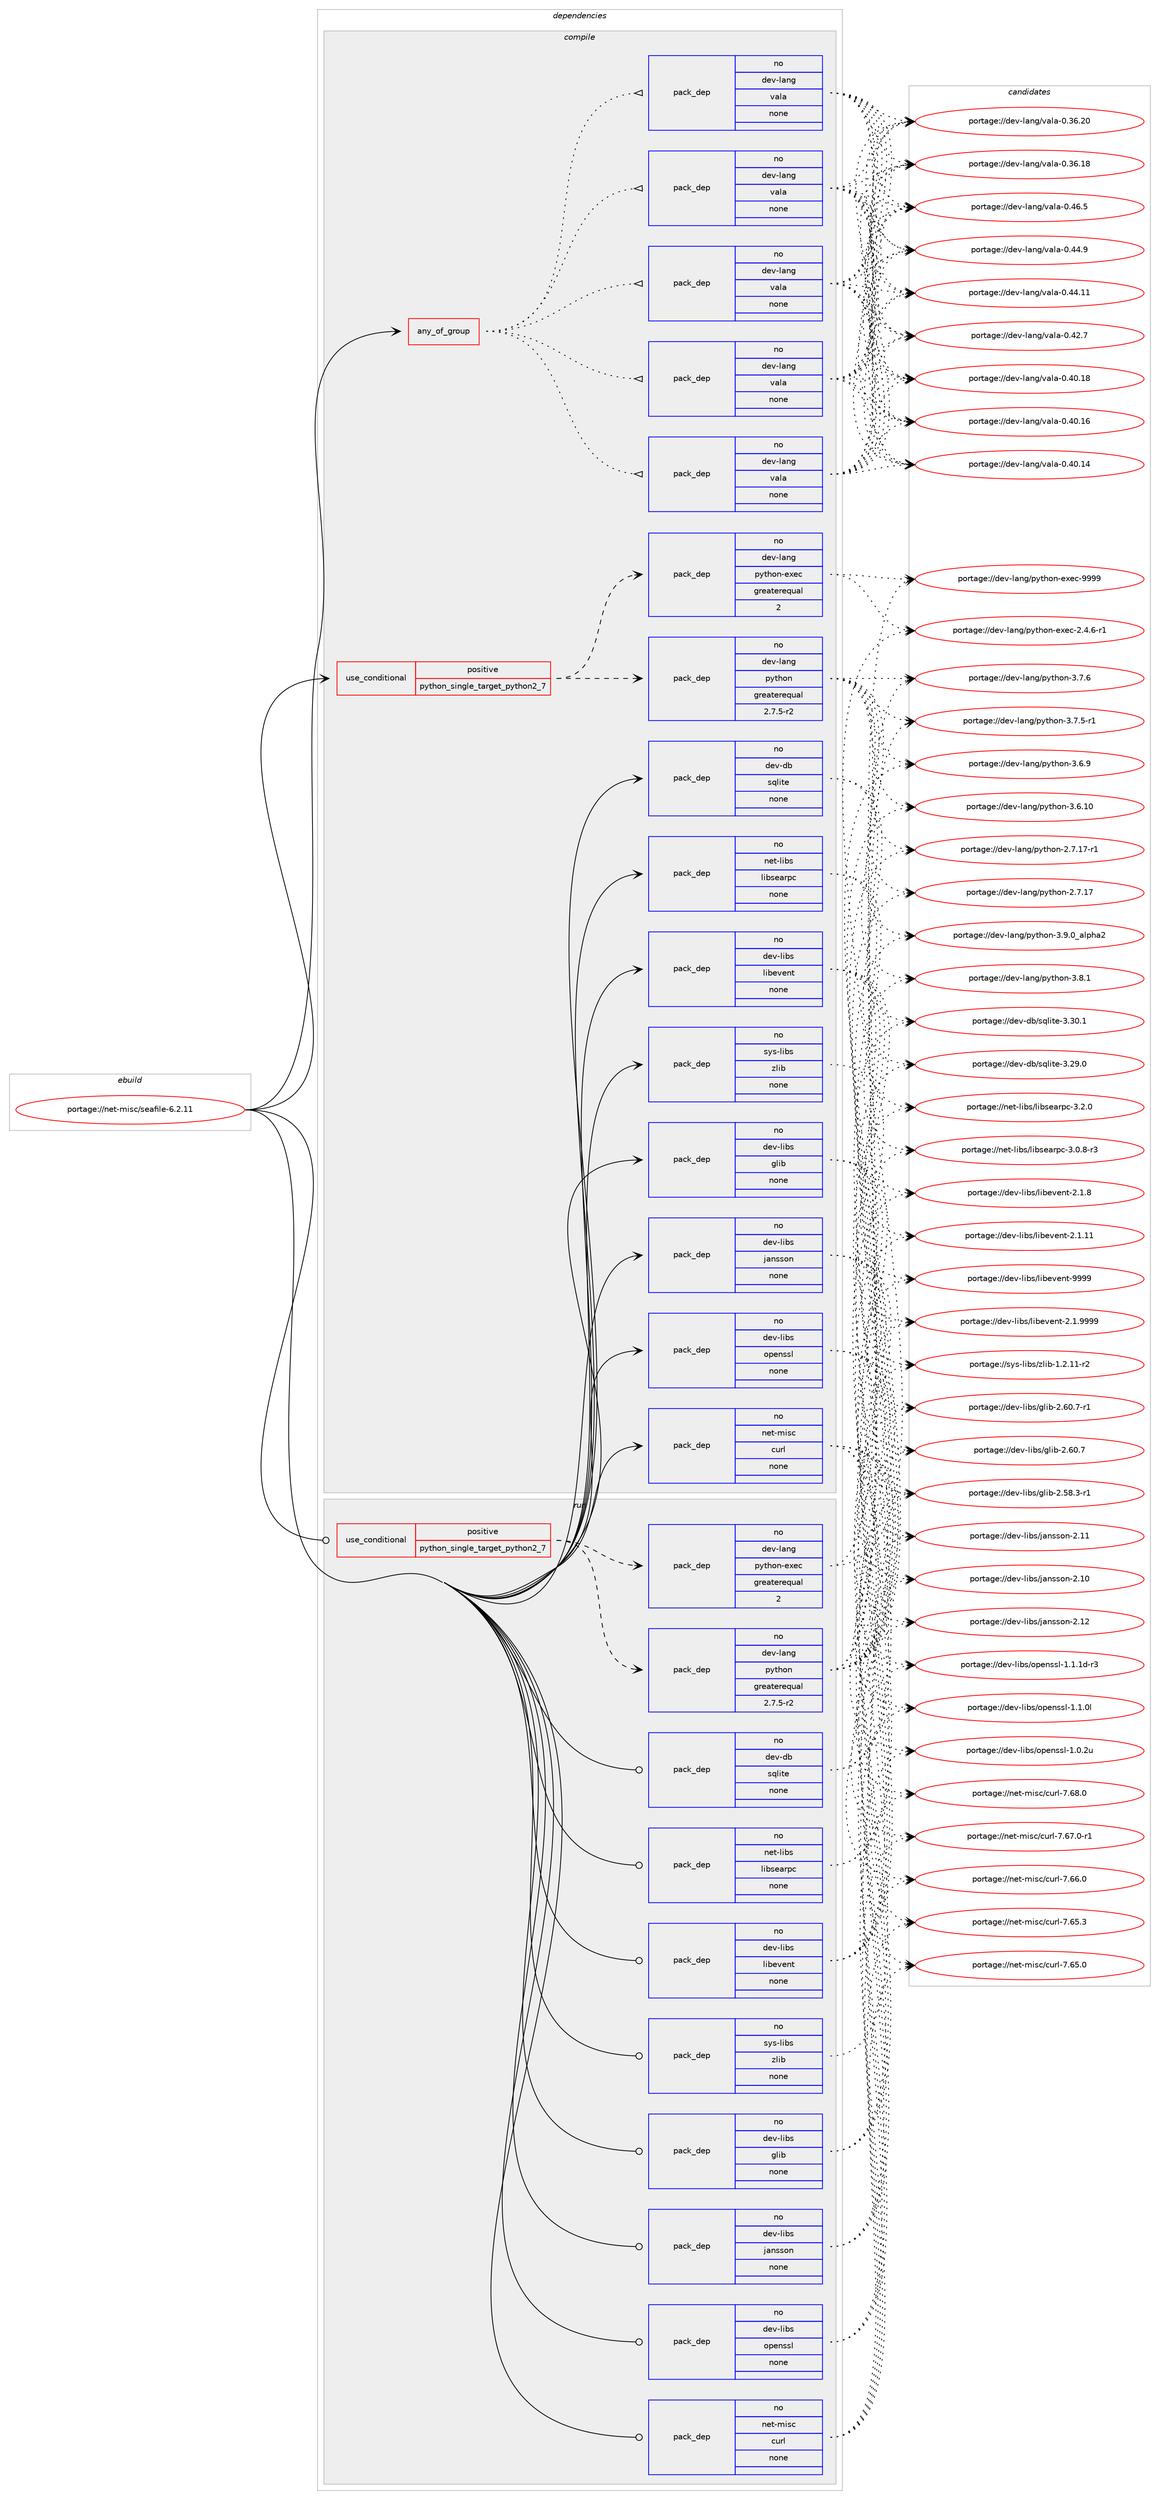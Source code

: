 digraph prolog {

# *************
# Graph options
# *************

newrank=true;
concentrate=true;
compound=true;
graph [rankdir=LR,fontname=Helvetica,fontsize=10,ranksep=1.5];#, ranksep=2.5, nodesep=0.2];
edge  [arrowhead=vee];
node  [fontname=Helvetica,fontsize=10];

# **********
# The ebuild
# **********

subgraph cluster_leftcol {
color=gray;
rank=same;
label=<<i>ebuild</i>>;
id [label="portage://net-misc/seafile-6.2.11", color=red, width=4, href="../net-misc/seafile-6.2.11.svg"];
}

# ****************
# The dependencies
# ****************

subgraph cluster_midcol {
color=gray;
label=<<i>dependencies</i>>;
subgraph cluster_compile {
fillcolor="#eeeeee";
style=filled;
label=<<i>compile</i>>;
subgraph any2038 {
dependency131264 [label=<<TABLE BORDER="0" CELLBORDER="1" CELLSPACING="0" CELLPADDING="4"><TR><TD CELLPADDING="10">any_of_group</TD></TR></TABLE>>, shape=none, color=red];subgraph pack103422 {
dependency131265 [label=<<TABLE BORDER="0" CELLBORDER="1" CELLSPACING="0" CELLPADDING="4" WIDTH="220"><TR><TD ROWSPAN="6" CELLPADDING="30">pack_dep</TD></TR><TR><TD WIDTH="110">no</TD></TR><TR><TD>dev-lang</TD></TR><TR><TD>vala</TD></TR><TR><TD>none</TD></TR><TR><TD></TD></TR></TABLE>>, shape=none, color=blue];
}
dependency131264:e -> dependency131265:w [weight=20,style="dotted",arrowhead="oinv"];
subgraph pack103423 {
dependency131266 [label=<<TABLE BORDER="0" CELLBORDER="1" CELLSPACING="0" CELLPADDING="4" WIDTH="220"><TR><TD ROWSPAN="6" CELLPADDING="30">pack_dep</TD></TR><TR><TD WIDTH="110">no</TD></TR><TR><TD>dev-lang</TD></TR><TR><TD>vala</TD></TR><TR><TD>none</TD></TR><TR><TD></TD></TR></TABLE>>, shape=none, color=blue];
}
dependency131264:e -> dependency131266:w [weight=20,style="dotted",arrowhead="oinv"];
subgraph pack103424 {
dependency131267 [label=<<TABLE BORDER="0" CELLBORDER="1" CELLSPACING="0" CELLPADDING="4" WIDTH="220"><TR><TD ROWSPAN="6" CELLPADDING="30">pack_dep</TD></TR><TR><TD WIDTH="110">no</TD></TR><TR><TD>dev-lang</TD></TR><TR><TD>vala</TD></TR><TR><TD>none</TD></TR><TR><TD></TD></TR></TABLE>>, shape=none, color=blue];
}
dependency131264:e -> dependency131267:w [weight=20,style="dotted",arrowhead="oinv"];
subgraph pack103425 {
dependency131268 [label=<<TABLE BORDER="0" CELLBORDER="1" CELLSPACING="0" CELLPADDING="4" WIDTH="220"><TR><TD ROWSPAN="6" CELLPADDING="30">pack_dep</TD></TR><TR><TD WIDTH="110">no</TD></TR><TR><TD>dev-lang</TD></TR><TR><TD>vala</TD></TR><TR><TD>none</TD></TR><TR><TD></TD></TR></TABLE>>, shape=none, color=blue];
}
dependency131264:e -> dependency131268:w [weight=20,style="dotted",arrowhead="oinv"];
subgraph pack103426 {
dependency131269 [label=<<TABLE BORDER="0" CELLBORDER="1" CELLSPACING="0" CELLPADDING="4" WIDTH="220"><TR><TD ROWSPAN="6" CELLPADDING="30">pack_dep</TD></TR><TR><TD WIDTH="110">no</TD></TR><TR><TD>dev-lang</TD></TR><TR><TD>vala</TD></TR><TR><TD>none</TD></TR><TR><TD></TD></TR></TABLE>>, shape=none, color=blue];
}
dependency131264:e -> dependency131269:w [weight=20,style="dotted",arrowhead="oinv"];
}
id:e -> dependency131264:w [weight=20,style="solid",arrowhead="vee"];
subgraph cond25708 {
dependency131270 [label=<<TABLE BORDER="0" CELLBORDER="1" CELLSPACING="0" CELLPADDING="4"><TR><TD ROWSPAN="3" CELLPADDING="10">use_conditional</TD></TR><TR><TD>positive</TD></TR><TR><TD>python_single_target_python2_7</TD></TR></TABLE>>, shape=none, color=red];
subgraph pack103427 {
dependency131271 [label=<<TABLE BORDER="0" CELLBORDER="1" CELLSPACING="0" CELLPADDING="4" WIDTH="220"><TR><TD ROWSPAN="6" CELLPADDING="30">pack_dep</TD></TR><TR><TD WIDTH="110">no</TD></TR><TR><TD>dev-lang</TD></TR><TR><TD>python</TD></TR><TR><TD>greaterequal</TD></TR><TR><TD>2.7.5-r2</TD></TR></TABLE>>, shape=none, color=blue];
}
dependency131270:e -> dependency131271:w [weight=20,style="dashed",arrowhead="vee"];
subgraph pack103428 {
dependency131272 [label=<<TABLE BORDER="0" CELLBORDER="1" CELLSPACING="0" CELLPADDING="4" WIDTH="220"><TR><TD ROWSPAN="6" CELLPADDING="30">pack_dep</TD></TR><TR><TD WIDTH="110">no</TD></TR><TR><TD>dev-lang</TD></TR><TR><TD>python-exec</TD></TR><TR><TD>greaterequal</TD></TR><TR><TD>2</TD></TR></TABLE>>, shape=none, color=blue];
}
dependency131270:e -> dependency131272:w [weight=20,style="dashed",arrowhead="vee"];
}
id:e -> dependency131270:w [weight=20,style="solid",arrowhead="vee"];
subgraph pack103429 {
dependency131273 [label=<<TABLE BORDER="0" CELLBORDER="1" CELLSPACING="0" CELLPADDING="4" WIDTH="220"><TR><TD ROWSPAN="6" CELLPADDING="30">pack_dep</TD></TR><TR><TD WIDTH="110">no</TD></TR><TR><TD>dev-db</TD></TR><TR><TD>sqlite</TD></TR><TR><TD>none</TD></TR><TR><TD></TD></TR></TABLE>>, shape=none, color=blue];
}
id:e -> dependency131273:w [weight=20,style="solid",arrowhead="vee"];
subgraph pack103430 {
dependency131274 [label=<<TABLE BORDER="0" CELLBORDER="1" CELLSPACING="0" CELLPADDING="4" WIDTH="220"><TR><TD ROWSPAN="6" CELLPADDING="30">pack_dep</TD></TR><TR><TD WIDTH="110">no</TD></TR><TR><TD>dev-libs</TD></TR><TR><TD>glib</TD></TR><TR><TD>none</TD></TR><TR><TD></TD></TR></TABLE>>, shape=none, color=blue];
}
id:e -> dependency131274:w [weight=20,style="solid",arrowhead="vee"];
subgraph pack103431 {
dependency131275 [label=<<TABLE BORDER="0" CELLBORDER="1" CELLSPACING="0" CELLPADDING="4" WIDTH="220"><TR><TD ROWSPAN="6" CELLPADDING="30">pack_dep</TD></TR><TR><TD WIDTH="110">no</TD></TR><TR><TD>dev-libs</TD></TR><TR><TD>jansson</TD></TR><TR><TD>none</TD></TR><TR><TD></TD></TR></TABLE>>, shape=none, color=blue];
}
id:e -> dependency131275:w [weight=20,style="solid",arrowhead="vee"];
subgraph pack103432 {
dependency131276 [label=<<TABLE BORDER="0" CELLBORDER="1" CELLSPACING="0" CELLPADDING="4" WIDTH="220"><TR><TD ROWSPAN="6" CELLPADDING="30">pack_dep</TD></TR><TR><TD WIDTH="110">no</TD></TR><TR><TD>dev-libs</TD></TR><TR><TD>libevent</TD></TR><TR><TD>none</TD></TR><TR><TD></TD></TR></TABLE>>, shape=none, color=blue];
}
id:e -> dependency131276:w [weight=20,style="solid",arrowhead="vee"];
subgraph pack103433 {
dependency131277 [label=<<TABLE BORDER="0" CELLBORDER="1" CELLSPACING="0" CELLPADDING="4" WIDTH="220"><TR><TD ROWSPAN="6" CELLPADDING="30">pack_dep</TD></TR><TR><TD WIDTH="110">no</TD></TR><TR><TD>dev-libs</TD></TR><TR><TD>openssl</TD></TR><TR><TD>none</TD></TR><TR><TD></TD></TR></TABLE>>, shape=none, color=blue];
}
id:e -> dependency131277:w [weight=20,style="solid",arrowhead="vee"];
subgraph pack103434 {
dependency131278 [label=<<TABLE BORDER="0" CELLBORDER="1" CELLSPACING="0" CELLPADDING="4" WIDTH="220"><TR><TD ROWSPAN="6" CELLPADDING="30">pack_dep</TD></TR><TR><TD WIDTH="110">no</TD></TR><TR><TD>net-libs</TD></TR><TR><TD>libsearpc</TD></TR><TR><TD>none</TD></TR><TR><TD></TD></TR></TABLE>>, shape=none, color=blue];
}
id:e -> dependency131278:w [weight=20,style="solid",arrowhead="vee"];
subgraph pack103435 {
dependency131279 [label=<<TABLE BORDER="0" CELLBORDER="1" CELLSPACING="0" CELLPADDING="4" WIDTH="220"><TR><TD ROWSPAN="6" CELLPADDING="30">pack_dep</TD></TR><TR><TD WIDTH="110">no</TD></TR><TR><TD>net-misc</TD></TR><TR><TD>curl</TD></TR><TR><TD>none</TD></TR><TR><TD></TD></TR></TABLE>>, shape=none, color=blue];
}
id:e -> dependency131279:w [weight=20,style="solid",arrowhead="vee"];
subgraph pack103436 {
dependency131280 [label=<<TABLE BORDER="0" CELLBORDER="1" CELLSPACING="0" CELLPADDING="4" WIDTH="220"><TR><TD ROWSPAN="6" CELLPADDING="30">pack_dep</TD></TR><TR><TD WIDTH="110">no</TD></TR><TR><TD>sys-libs</TD></TR><TR><TD>zlib</TD></TR><TR><TD>none</TD></TR><TR><TD></TD></TR></TABLE>>, shape=none, color=blue];
}
id:e -> dependency131280:w [weight=20,style="solid",arrowhead="vee"];
}
subgraph cluster_compileandrun {
fillcolor="#eeeeee";
style=filled;
label=<<i>compile and run</i>>;
}
subgraph cluster_run {
fillcolor="#eeeeee";
style=filled;
label=<<i>run</i>>;
subgraph cond25709 {
dependency131281 [label=<<TABLE BORDER="0" CELLBORDER="1" CELLSPACING="0" CELLPADDING="4"><TR><TD ROWSPAN="3" CELLPADDING="10">use_conditional</TD></TR><TR><TD>positive</TD></TR><TR><TD>python_single_target_python2_7</TD></TR></TABLE>>, shape=none, color=red];
subgraph pack103437 {
dependency131282 [label=<<TABLE BORDER="0" CELLBORDER="1" CELLSPACING="0" CELLPADDING="4" WIDTH="220"><TR><TD ROWSPAN="6" CELLPADDING="30">pack_dep</TD></TR><TR><TD WIDTH="110">no</TD></TR><TR><TD>dev-lang</TD></TR><TR><TD>python</TD></TR><TR><TD>greaterequal</TD></TR><TR><TD>2.7.5-r2</TD></TR></TABLE>>, shape=none, color=blue];
}
dependency131281:e -> dependency131282:w [weight=20,style="dashed",arrowhead="vee"];
subgraph pack103438 {
dependency131283 [label=<<TABLE BORDER="0" CELLBORDER="1" CELLSPACING="0" CELLPADDING="4" WIDTH="220"><TR><TD ROWSPAN="6" CELLPADDING="30">pack_dep</TD></TR><TR><TD WIDTH="110">no</TD></TR><TR><TD>dev-lang</TD></TR><TR><TD>python-exec</TD></TR><TR><TD>greaterequal</TD></TR><TR><TD>2</TD></TR></TABLE>>, shape=none, color=blue];
}
dependency131281:e -> dependency131283:w [weight=20,style="dashed",arrowhead="vee"];
}
id:e -> dependency131281:w [weight=20,style="solid",arrowhead="odot"];
subgraph pack103439 {
dependency131284 [label=<<TABLE BORDER="0" CELLBORDER="1" CELLSPACING="0" CELLPADDING="4" WIDTH="220"><TR><TD ROWSPAN="6" CELLPADDING="30">pack_dep</TD></TR><TR><TD WIDTH="110">no</TD></TR><TR><TD>dev-db</TD></TR><TR><TD>sqlite</TD></TR><TR><TD>none</TD></TR><TR><TD></TD></TR></TABLE>>, shape=none, color=blue];
}
id:e -> dependency131284:w [weight=20,style="solid",arrowhead="odot"];
subgraph pack103440 {
dependency131285 [label=<<TABLE BORDER="0" CELLBORDER="1" CELLSPACING="0" CELLPADDING="4" WIDTH="220"><TR><TD ROWSPAN="6" CELLPADDING="30">pack_dep</TD></TR><TR><TD WIDTH="110">no</TD></TR><TR><TD>dev-libs</TD></TR><TR><TD>glib</TD></TR><TR><TD>none</TD></TR><TR><TD></TD></TR></TABLE>>, shape=none, color=blue];
}
id:e -> dependency131285:w [weight=20,style="solid",arrowhead="odot"];
subgraph pack103441 {
dependency131286 [label=<<TABLE BORDER="0" CELLBORDER="1" CELLSPACING="0" CELLPADDING="4" WIDTH="220"><TR><TD ROWSPAN="6" CELLPADDING="30">pack_dep</TD></TR><TR><TD WIDTH="110">no</TD></TR><TR><TD>dev-libs</TD></TR><TR><TD>jansson</TD></TR><TR><TD>none</TD></TR><TR><TD></TD></TR></TABLE>>, shape=none, color=blue];
}
id:e -> dependency131286:w [weight=20,style="solid",arrowhead="odot"];
subgraph pack103442 {
dependency131287 [label=<<TABLE BORDER="0" CELLBORDER="1" CELLSPACING="0" CELLPADDING="4" WIDTH="220"><TR><TD ROWSPAN="6" CELLPADDING="30">pack_dep</TD></TR><TR><TD WIDTH="110">no</TD></TR><TR><TD>dev-libs</TD></TR><TR><TD>libevent</TD></TR><TR><TD>none</TD></TR><TR><TD></TD></TR></TABLE>>, shape=none, color=blue];
}
id:e -> dependency131287:w [weight=20,style="solid",arrowhead="odot"];
subgraph pack103443 {
dependency131288 [label=<<TABLE BORDER="0" CELLBORDER="1" CELLSPACING="0" CELLPADDING="4" WIDTH="220"><TR><TD ROWSPAN="6" CELLPADDING="30">pack_dep</TD></TR><TR><TD WIDTH="110">no</TD></TR><TR><TD>dev-libs</TD></TR><TR><TD>openssl</TD></TR><TR><TD>none</TD></TR><TR><TD></TD></TR></TABLE>>, shape=none, color=blue];
}
id:e -> dependency131288:w [weight=20,style="solid",arrowhead="odot"];
subgraph pack103444 {
dependency131289 [label=<<TABLE BORDER="0" CELLBORDER="1" CELLSPACING="0" CELLPADDING="4" WIDTH="220"><TR><TD ROWSPAN="6" CELLPADDING="30">pack_dep</TD></TR><TR><TD WIDTH="110">no</TD></TR><TR><TD>net-libs</TD></TR><TR><TD>libsearpc</TD></TR><TR><TD>none</TD></TR><TR><TD></TD></TR></TABLE>>, shape=none, color=blue];
}
id:e -> dependency131289:w [weight=20,style="solid",arrowhead="odot"];
subgraph pack103445 {
dependency131290 [label=<<TABLE BORDER="0" CELLBORDER="1" CELLSPACING="0" CELLPADDING="4" WIDTH="220"><TR><TD ROWSPAN="6" CELLPADDING="30">pack_dep</TD></TR><TR><TD WIDTH="110">no</TD></TR><TR><TD>net-misc</TD></TR><TR><TD>curl</TD></TR><TR><TD>none</TD></TR><TR><TD></TD></TR></TABLE>>, shape=none, color=blue];
}
id:e -> dependency131290:w [weight=20,style="solid",arrowhead="odot"];
subgraph pack103446 {
dependency131291 [label=<<TABLE BORDER="0" CELLBORDER="1" CELLSPACING="0" CELLPADDING="4" WIDTH="220"><TR><TD ROWSPAN="6" CELLPADDING="30">pack_dep</TD></TR><TR><TD WIDTH="110">no</TD></TR><TR><TD>sys-libs</TD></TR><TR><TD>zlib</TD></TR><TR><TD>none</TD></TR><TR><TD></TD></TR></TABLE>>, shape=none, color=blue];
}
id:e -> dependency131291:w [weight=20,style="solid",arrowhead="odot"];
}
}

# **************
# The candidates
# **************

subgraph cluster_choices {
rank=same;
color=gray;
label=<<i>candidates</i>>;

subgraph choice103422 {
color=black;
nodesep=1;
choice100101118451089711010347118971089745484652544653 [label="portage://dev-lang/vala-0.46.5", color=red, width=4,href="../dev-lang/vala-0.46.5.svg"];
choice100101118451089711010347118971089745484652524657 [label="portage://dev-lang/vala-0.44.9", color=red, width=4,href="../dev-lang/vala-0.44.9.svg"];
choice10010111845108971101034711897108974548465252464949 [label="portage://dev-lang/vala-0.44.11", color=red, width=4,href="../dev-lang/vala-0.44.11.svg"];
choice100101118451089711010347118971089745484652504655 [label="portage://dev-lang/vala-0.42.7", color=red, width=4,href="../dev-lang/vala-0.42.7.svg"];
choice10010111845108971101034711897108974548465248464956 [label="portage://dev-lang/vala-0.40.18", color=red, width=4,href="../dev-lang/vala-0.40.18.svg"];
choice10010111845108971101034711897108974548465248464954 [label="portage://dev-lang/vala-0.40.16", color=red, width=4,href="../dev-lang/vala-0.40.16.svg"];
choice10010111845108971101034711897108974548465248464952 [label="portage://dev-lang/vala-0.40.14", color=red, width=4,href="../dev-lang/vala-0.40.14.svg"];
choice10010111845108971101034711897108974548465154465048 [label="portage://dev-lang/vala-0.36.20", color=red, width=4,href="../dev-lang/vala-0.36.20.svg"];
choice10010111845108971101034711897108974548465154464956 [label="portage://dev-lang/vala-0.36.18", color=red, width=4,href="../dev-lang/vala-0.36.18.svg"];
dependency131265:e -> choice100101118451089711010347118971089745484652544653:w [style=dotted,weight="100"];
dependency131265:e -> choice100101118451089711010347118971089745484652524657:w [style=dotted,weight="100"];
dependency131265:e -> choice10010111845108971101034711897108974548465252464949:w [style=dotted,weight="100"];
dependency131265:e -> choice100101118451089711010347118971089745484652504655:w [style=dotted,weight="100"];
dependency131265:e -> choice10010111845108971101034711897108974548465248464956:w [style=dotted,weight="100"];
dependency131265:e -> choice10010111845108971101034711897108974548465248464954:w [style=dotted,weight="100"];
dependency131265:e -> choice10010111845108971101034711897108974548465248464952:w [style=dotted,weight="100"];
dependency131265:e -> choice10010111845108971101034711897108974548465154465048:w [style=dotted,weight="100"];
dependency131265:e -> choice10010111845108971101034711897108974548465154464956:w [style=dotted,weight="100"];
}
subgraph choice103423 {
color=black;
nodesep=1;
choice100101118451089711010347118971089745484652544653 [label="portage://dev-lang/vala-0.46.5", color=red, width=4,href="../dev-lang/vala-0.46.5.svg"];
choice100101118451089711010347118971089745484652524657 [label="portage://dev-lang/vala-0.44.9", color=red, width=4,href="../dev-lang/vala-0.44.9.svg"];
choice10010111845108971101034711897108974548465252464949 [label="portage://dev-lang/vala-0.44.11", color=red, width=4,href="../dev-lang/vala-0.44.11.svg"];
choice100101118451089711010347118971089745484652504655 [label="portage://dev-lang/vala-0.42.7", color=red, width=4,href="../dev-lang/vala-0.42.7.svg"];
choice10010111845108971101034711897108974548465248464956 [label="portage://dev-lang/vala-0.40.18", color=red, width=4,href="../dev-lang/vala-0.40.18.svg"];
choice10010111845108971101034711897108974548465248464954 [label="portage://dev-lang/vala-0.40.16", color=red, width=4,href="../dev-lang/vala-0.40.16.svg"];
choice10010111845108971101034711897108974548465248464952 [label="portage://dev-lang/vala-0.40.14", color=red, width=4,href="../dev-lang/vala-0.40.14.svg"];
choice10010111845108971101034711897108974548465154465048 [label="portage://dev-lang/vala-0.36.20", color=red, width=4,href="../dev-lang/vala-0.36.20.svg"];
choice10010111845108971101034711897108974548465154464956 [label="portage://dev-lang/vala-0.36.18", color=red, width=4,href="../dev-lang/vala-0.36.18.svg"];
dependency131266:e -> choice100101118451089711010347118971089745484652544653:w [style=dotted,weight="100"];
dependency131266:e -> choice100101118451089711010347118971089745484652524657:w [style=dotted,weight="100"];
dependency131266:e -> choice10010111845108971101034711897108974548465252464949:w [style=dotted,weight="100"];
dependency131266:e -> choice100101118451089711010347118971089745484652504655:w [style=dotted,weight="100"];
dependency131266:e -> choice10010111845108971101034711897108974548465248464956:w [style=dotted,weight="100"];
dependency131266:e -> choice10010111845108971101034711897108974548465248464954:w [style=dotted,weight="100"];
dependency131266:e -> choice10010111845108971101034711897108974548465248464952:w [style=dotted,weight="100"];
dependency131266:e -> choice10010111845108971101034711897108974548465154465048:w [style=dotted,weight="100"];
dependency131266:e -> choice10010111845108971101034711897108974548465154464956:w [style=dotted,weight="100"];
}
subgraph choice103424 {
color=black;
nodesep=1;
choice100101118451089711010347118971089745484652544653 [label="portage://dev-lang/vala-0.46.5", color=red, width=4,href="../dev-lang/vala-0.46.5.svg"];
choice100101118451089711010347118971089745484652524657 [label="portage://dev-lang/vala-0.44.9", color=red, width=4,href="../dev-lang/vala-0.44.9.svg"];
choice10010111845108971101034711897108974548465252464949 [label="portage://dev-lang/vala-0.44.11", color=red, width=4,href="../dev-lang/vala-0.44.11.svg"];
choice100101118451089711010347118971089745484652504655 [label="portage://dev-lang/vala-0.42.7", color=red, width=4,href="../dev-lang/vala-0.42.7.svg"];
choice10010111845108971101034711897108974548465248464956 [label="portage://dev-lang/vala-0.40.18", color=red, width=4,href="../dev-lang/vala-0.40.18.svg"];
choice10010111845108971101034711897108974548465248464954 [label="portage://dev-lang/vala-0.40.16", color=red, width=4,href="../dev-lang/vala-0.40.16.svg"];
choice10010111845108971101034711897108974548465248464952 [label="portage://dev-lang/vala-0.40.14", color=red, width=4,href="../dev-lang/vala-0.40.14.svg"];
choice10010111845108971101034711897108974548465154465048 [label="portage://dev-lang/vala-0.36.20", color=red, width=4,href="../dev-lang/vala-0.36.20.svg"];
choice10010111845108971101034711897108974548465154464956 [label="portage://dev-lang/vala-0.36.18", color=red, width=4,href="../dev-lang/vala-0.36.18.svg"];
dependency131267:e -> choice100101118451089711010347118971089745484652544653:w [style=dotted,weight="100"];
dependency131267:e -> choice100101118451089711010347118971089745484652524657:w [style=dotted,weight="100"];
dependency131267:e -> choice10010111845108971101034711897108974548465252464949:w [style=dotted,weight="100"];
dependency131267:e -> choice100101118451089711010347118971089745484652504655:w [style=dotted,weight="100"];
dependency131267:e -> choice10010111845108971101034711897108974548465248464956:w [style=dotted,weight="100"];
dependency131267:e -> choice10010111845108971101034711897108974548465248464954:w [style=dotted,weight="100"];
dependency131267:e -> choice10010111845108971101034711897108974548465248464952:w [style=dotted,weight="100"];
dependency131267:e -> choice10010111845108971101034711897108974548465154465048:w [style=dotted,weight="100"];
dependency131267:e -> choice10010111845108971101034711897108974548465154464956:w [style=dotted,weight="100"];
}
subgraph choice103425 {
color=black;
nodesep=1;
choice100101118451089711010347118971089745484652544653 [label="portage://dev-lang/vala-0.46.5", color=red, width=4,href="../dev-lang/vala-0.46.5.svg"];
choice100101118451089711010347118971089745484652524657 [label="portage://dev-lang/vala-0.44.9", color=red, width=4,href="../dev-lang/vala-0.44.9.svg"];
choice10010111845108971101034711897108974548465252464949 [label="portage://dev-lang/vala-0.44.11", color=red, width=4,href="../dev-lang/vala-0.44.11.svg"];
choice100101118451089711010347118971089745484652504655 [label="portage://dev-lang/vala-0.42.7", color=red, width=4,href="../dev-lang/vala-0.42.7.svg"];
choice10010111845108971101034711897108974548465248464956 [label="portage://dev-lang/vala-0.40.18", color=red, width=4,href="../dev-lang/vala-0.40.18.svg"];
choice10010111845108971101034711897108974548465248464954 [label="portage://dev-lang/vala-0.40.16", color=red, width=4,href="../dev-lang/vala-0.40.16.svg"];
choice10010111845108971101034711897108974548465248464952 [label="portage://dev-lang/vala-0.40.14", color=red, width=4,href="../dev-lang/vala-0.40.14.svg"];
choice10010111845108971101034711897108974548465154465048 [label="portage://dev-lang/vala-0.36.20", color=red, width=4,href="../dev-lang/vala-0.36.20.svg"];
choice10010111845108971101034711897108974548465154464956 [label="portage://dev-lang/vala-0.36.18", color=red, width=4,href="../dev-lang/vala-0.36.18.svg"];
dependency131268:e -> choice100101118451089711010347118971089745484652544653:w [style=dotted,weight="100"];
dependency131268:e -> choice100101118451089711010347118971089745484652524657:w [style=dotted,weight="100"];
dependency131268:e -> choice10010111845108971101034711897108974548465252464949:w [style=dotted,weight="100"];
dependency131268:e -> choice100101118451089711010347118971089745484652504655:w [style=dotted,weight="100"];
dependency131268:e -> choice10010111845108971101034711897108974548465248464956:w [style=dotted,weight="100"];
dependency131268:e -> choice10010111845108971101034711897108974548465248464954:w [style=dotted,weight="100"];
dependency131268:e -> choice10010111845108971101034711897108974548465248464952:w [style=dotted,weight="100"];
dependency131268:e -> choice10010111845108971101034711897108974548465154465048:w [style=dotted,weight="100"];
dependency131268:e -> choice10010111845108971101034711897108974548465154464956:w [style=dotted,weight="100"];
}
subgraph choice103426 {
color=black;
nodesep=1;
choice100101118451089711010347118971089745484652544653 [label="portage://dev-lang/vala-0.46.5", color=red, width=4,href="../dev-lang/vala-0.46.5.svg"];
choice100101118451089711010347118971089745484652524657 [label="portage://dev-lang/vala-0.44.9", color=red, width=4,href="../dev-lang/vala-0.44.9.svg"];
choice10010111845108971101034711897108974548465252464949 [label="portage://dev-lang/vala-0.44.11", color=red, width=4,href="../dev-lang/vala-0.44.11.svg"];
choice100101118451089711010347118971089745484652504655 [label="portage://dev-lang/vala-0.42.7", color=red, width=4,href="../dev-lang/vala-0.42.7.svg"];
choice10010111845108971101034711897108974548465248464956 [label="portage://dev-lang/vala-0.40.18", color=red, width=4,href="../dev-lang/vala-0.40.18.svg"];
choice10010111845108971101034711897108974548465248464954 [label="portage://dev-lang/vala-0.40.16", color=red, width=4,href="../dev-lang/vala-0.40.16.svg"];
choice10010111845108971101034711897108974548465248464952 [label="portage://dev-lang/vala-0.40.14", color=red, width=4,href="../dev-lang/vala-0.40.14.svg"];
choice10010111845108971101034711897108974548465154465048 [label="portage://dev-lang/vala-0.36.20", color=red, width=4,href="../dev-lang/vala-0.36.20.svg"];
choice10010111845108971101034711897108974548465154464956 [label="portage://dev-lang/vala-0.36.18", color=red, width=4,href="../dev-lang/vala-0.36.18.svg"];
dependency131269:e -> choice100101118451089711010347118971089745484652544653:w [style=dotted,weight="100"];
dependency131269:e -> choice100101118451089711010347118971089745484652524657:w [style=dotted,weight="100"];
dependency131269:e -> choice10010111845108971101034711897108974548465252464949:w [style=dotted,weight="100"];
dependency131269:e -> choice100101118451089711010347118971089745484652504655:w [style=dotted,weight="100"];
dependency131269:e -> choice10010111845108971101034711897108974548465248464956:w [style=dotted,weight="100"];
dependency131269:e -> choice10010111845108971101034711897108974548465248464954:w [style=dotted,weight="100"];
dependency131269:e -> choice10010111845108971101034711897108974548465248464952:w [style=dotted,weight="100"];
dependency131269:e -> choice10010111845108971101034711897108974548465154465048:w [style=dotted,weight="100"];
dependency131269:e -> choice10010111845108971101034711897108974548465154464956:w [style=dotted,weight="100"];
}
subgraph choice103427 {
color=black;
nodesep=1;
choice10010111845108971101034711212111610411111045514657464895971081121049750 [label="portage://dev-lang/python-3.9.0_alpha2", color=red, width=4,href="../dev-lang/python-3.9.0_alpha2.svg"];
choice100101118451089711010347112121116104111110455146564649 [label="portage://dev-lang/python-3.8.1", color=red, width=4,href="../dev-lang/python-3.8.1.svg"];
choice100101118451089711010347112121116104111110455146554654 [label="portage://dev-lang/python-3.7.6", color=red, width=4,href="../dev-lang/python-3.7.6.svg"];
choice1001011184510897110103471121211161041111104551465546534511449 [label="portage://dev-lang/python-3.7.5-r1", color=red, width=4,href="../dev-lang/python-3.7.5-r1.svg"];
choice100101118451089711010347112121116104111110455146544657 [label="portage://dev-lang/python-3.6.9", color=red, width=4,href="../dev-lang/python-3.6.9.svg"];
choice10010111845108971101034711212111610411111045514654464948 [label="portage://dev-lang/python-3.6.10", color=red, width=4,href="../dev-lang/python-3.6.10.svg"];
choice100101118451089711010347112121116104111110455046554649554511449 [label="portage://dev-lang/python-2.7.17-r1", color=red, width=4,href="../dev-lang/python-2.7.17-r1.svg"];
choice10010111845108971101034711212111610411111045504655464955 [label="portage://dev-lang/python-2.7.17", color=red, width=4,href="../dev-lang/python-2.7.17.svg"];
dependency131271:e -> choice10010111845108971101034711212111610411111045514657464895971081121049750:w [style=dotted,weight="100"];
dependency131271:e -> choice100101118451089711010347112121116104111110455146564649:w [style=dotted,weight="100"];
dependency131271:e -> choice100101118451089711010347112121116104111110455146554654:w [style=dotted,weight="100"];
dependency131271:e -> choice1001011184510897110103471121211161041111104551465546534511449:w [style=dotted,weight="100"];
dependency131271:e -> choice100101118451089711010347112121116104111110455146544657:w [style=dotted,weight="100"];
dependency131271:e -> choice10010111845108971101034711212111610411111045514654464948:w [style=dotted,weight="100"];
dependency131271:e -> choice100101118451089711010347112121116104111110455046554649554511449:w [style=dotted,weight="100"];
dependency131271:e -> choice10010111845108971101034711212111610411111045504655464955:w [style=dotted,weight="100"];
}
subgraph choice103428 {
color=black;
nodesep=1;
choice10010111845108971101034711212111610411111045101120101994557575757 [label="portage://dev-lang/python-exec-9999", color=red, width=4,href="../dev-lang/python-exec-9999.svg"];
choice10010111845108971101034711212111610411111045101120101994550465246544511449 [label="portage://dev-lang/python-exec-2.4.6-r1", color=red, width=4,href="../dev-lang/python-exec-2.4.6-r1.svg"];
dependency131272:e -> choice10010111845108971101034711212111610411111045101120101994557575757:w [style=dotted,weight="100"];
dependency131272:e -> choice10010111845108971101034711212111610411111045101120101994550465246544511449:w [style=dotted,weight="100"];
}
subgraph choice103429 {
color=black;
nodesep=1;
choice10010111845100984711511310810511610145514651484649 [label="portage://dev-db/sqlite-3.30.1", color=red, width=4,href="../dev-db/sqlite-3.30.1.svg"];
choice10010111845100984711511310810511610145514650574648 [label="portage://dev-db/sqlite-3.29.0", color=red, width=4,href="../dev-db/sqlite-3.29.0.svg"];
dependency131273:e -> choice10010111845100984711511310810511610145514651484649:w [style=dotted,weight="100"];
dependency131273:e -> choice10010111845100984711511310810511610145514650574648:w [style=dotted,weight="100"];
}
subgraph choice103430 {
color=black;
nodesep=1;
choice10010111845108105981154710310810598455046544846554511449 [label="portage://dev-libs/glib-2.60.7-r1", color=red, width=4,href="../dev-libs/glib-2.60.7-r1.svg"];
choice1001011184510810598115471031081059845504654484655 [label="portage://dev-libs/glib-2.60.7", color=red, width=4,href="../dev-libs/glib-2.60.7.svg"];
choice10010111845108105981154710310810598455046535646514511449 [label="portage://dev-libs/glib-2.58.3-r1", color=red, width=4,href="../dev-libs/glib-2.58.3-r1.svg"];
dependency131274:e -> choice10010111845108105981154710310810598455046544846554511449:w [style=dotted,weight="100"];
dependency131274:e -> choice1001011184510810598115471031081059845504654484655:w [style=dotted,weight="100"];
dependency131274:e -> choice10010111845108105981154710310810598455046535646514511449:w [style=dotted,weight="100"];
}
subgraph choice103431 {
color=black;
nodesep=1;
choice100101118451081059811547106971101151151111104550464950 [label="portage://dev-libs/jansson-2.12", color=red, width=4,href="../dev-libs/jansson-2.12.svg"];
choice100101118451081059811547106971101151151111104550464949 [label="portage://dev-libs/jansson-2.11", color=red, width=4,href="../dev-libs/jansson-2.11.svg"];
choice100101118451081059811547106971101151151111104550464948 [label="portage://dev-libs/jansson-2.10", color=red, width=4,href="../dev-libs/jansson-2.10.svg"];
dependency131275:e -> choice100101118451081059811547106971101151151111104550464950:w [style=dotted,weight="100"];
dependency131275:e -> choice100101118451081059811547106971101151151111104550464949:w [style=dotted,weight="100"];
dependency131275:e -> choice100101118451081059811547106971101151151111104550464948:w [style=dotted,weight="100"];
}
subgraph choice103432 {
color=black;
nodesep=1;
choice100101118451081059811547108105981011181011101164557575757 [label="portage://dev-libs/libevent-9999", color=red, width=4,href="../dev-libs/libevent-9999.svg"];
choice10010111845108105981154710810598101118101110116455046494657575757 [label="portage://dev-libs/libevent-2.1.9999", color=red, width=4,href="../dev-libs/libevent-2.1.9999.svg"];
choice10010111845108105981154710810598101118101110116455046494656 [label="portage://dev-libs/libevent-2.1.8", color=red, width=4,href="../dev-libs/libevent-2.1.8.svg"];
choice1001011184510810598115471081059810111810111011645504649464949 [label="portage://dev-libs/libevent-2.1.11", color=red, width=4,href="../dev-libs/libevent-2.1.11.svg"];
dependency131276:e -> choice100101118451081059811547108105981011181011101164557575757:w [style=dotted,weight="100"];
dependency131276:e -> choice10010111845108105981154710810598101118101110116455046494657575757:w [style=dotted,weight="100"];
dependency131276:e -> choice10010111845108105981154710810598101118101110116455046494656:w [style=dotted,weight="100"];
dependency131276:e -> choice1001011184510810598115471081059810111810111011645504649464949:w [style=dotted,weight="100"];
}
subgraph choice103433 {
color=black;
nodesep=1;
choice1001011184510810598115471111121011101151151084549464946491004511451 [label="portage://dev-libs/openssl-1.1.1d-r3", color=red, width=4,href="../dev-libs/openssl-1.1.1d-r3.svg"];
choice100101118451081059811547111112101110115115108454946494648108 [label="portage://dev-libs/openssl-1.1.0l", color=red, width=4,href="../dev-libs/openssl-1.1.0l.svg"];
choice100101118451081059811547111112101110115115108454946484650117 [label="portage://dev-libs/openssl-1.0.2u", color=red, width=4,href="../dev-libs/openssl-1.0.2u.svg"];
dependency131277:e -> choice1001011184510810598115471111121011101151151084549464946491004511451:w [style=dotted,weight="100"];
dependency131277:e -> choice100101118451081059811547111112101110115115108454946494648108:w [style=dotted,weight="100"];
dependency131277:e -> choice100101118451081059811547111112101110115115108454946484650117:w [style=dotted,weight="100"];
}
subgraph choice103434 {
color=black;
nodesep=1;
choice110101116451081059811547108105981151019711411299455146504648 [label="portage://net-libs/libsearpc-3.2.0", color=red, width=4,href="../net-libs/libsearpc-3.2.0.svg"];
choice1101011164510810598115471081059811510197114112994551464846564511451 [label="portage://net-libs/libsearpc-3.0.8-r3", color=red, width=4,href="../net-libs/libsearpc-3.0.8-r3.svg"];
dependency131278:e -> choice110101116451081059811547108105981151019711411299455146504648:w [style=dotted,weight="100"];
dependency131278:e -> choice1101011164510810598115471081059811510197114112994551464846564511451:w [style=dotted,weight="100"];
}
subgraph choice103435 {
color=black;
nodesep=1;
choice1101011164510910511599479911711410845554654564648 [label="portage://net-misc/curl-7.68.0", color=red, width=4,href="../net-misc/curl-7.68.0.svg"];
choice11010111645109105115994799117114108455546545546484511449 [label="portage://net-misc/curl-7.67.0-r1", color=red, width=4,href="../net-misc/curl-7.67.0-r1.svg"];
choice1101011164510910511599479911711410845554654544648 [label="portage://net-misc/curl-7.66.0", color=red, width=4,href="../net-misc/curl-7.66.0.svg"];
choice1101011164510910511599479911711410845554654534651 [label="portage://net-misc/curl-7.65.3", color=red, width=4,href="../net-misc/curl-7.65.3.svg"];
choice1101011164510910511599479911711410845554654534648 [label="portage://net-misc/curl-7.65.0", color=red, width=4,href="../net-misc/curl-7.65.0.svg"];
dependency131279:e -> choice1101011164510910511599479911711410845554654564648:w [style=dotted,weight="100"];
dependency131279:e -> choice11010111645109105115994799117114108455546545546484511449:w [style=dotted,weight="100"];
dependency131279:e -> choice1101011164510910511599479911711410845554654544648:w [style=dotted,weight="100"];
dependency131279:e -> choice1101011164510910511599479911711410845554654534651:w [style=dotted,weight="100"];
dependency131279:e -> choice1101011164510910511599479911711410845554654534648:w [style=dotted,weight="100"];
}
subgraph choice103436 {
color=black;
nodesep=1;
choice11512111545108105981154712210810598454946504649494511450 [label="portage://sys-libs/zlib-1.2.11-r2", color=red, width=4,href="../sys-libs/zlib-1.2.11-r2.svg"];
dependency131280:e -> choice11512111545108105981154712210810598454946504649494511450:w [style=dotted,weight="100"];
}
subgraph choice103437 {
color=black;
nodesep=1;
choice10010111845108971101034711212111610411111045514657464895971081121049750 [label="portage://dev-lang/python-3.9.0_alpha2", color=red, width=4,href="../dev-lang/python-3.9.0_alpha2.svg"];
choice100101118451089711010347112121116104111110455146564649 [label="portage://dev-lang/python-3.8.1", color=red, width=4,href="../dev-lang/python-3.8.1.svg"];
choice100101118451089711010347112121116104111110455146554654 [label="portage://dev-lang/python-3.7.6", color=red, width=4,href="../dev-lang/python-3.7.6.svg"];
choice1001011184510897110103471121211161041111104551465546534511449 [label="portage://dev-lang/python-3.7.5-r1", color=red, width=4,href="../dev-lang/python-3.7.5-r1.svg"];
choice100101118451089711010347112121116104111110455146544657 [label="portage://dev-lang/python-3.6.9", color=red, width=4,href="../dev-lang/python-3.6.9.svg"];
choice10010111845108971101034711212111610411111045514654464948 [label="portage://dev-lang/python-3.6.10", color=red, width=4,href="../dev-lang/python-3.6.10.svg"];
choice100101118451089711010347112121116104111110455046554649554511449 [label="portage://dev-lang/python-2.7.17-r1", color=red, width=4,href="../dev-lang/python-2.7.17-r1.svg"];
choice10010111845108971101034711212111610411111045504655464955 [label="portage://dev-lang/python-2.7.17", color=red, width=4,href="../dev-lang/python-2.7.17.svg"];
dependency131282:e -> choice10010111845108971101034711212111610411111045514657464895971081121049750:w [style=dotted,weight="100"];
dependency131282:e -> choice100101118451089711010347112121116104111110455146564649:w [style=dotted,weight="100"];
dependency131282:e -> choice100101118451089711010347112121116104111110455146554654:w [style=dotted,weight="100"];
dependency131282:e -> choice1001011184510897110103471121211161041111104551465546534511449:w [style=dotted,weight="100"];
dependency131282:e -> choice100101118451089711010347112121116104111110455146544657:w [style=dotted,weight="100"];
dependency131282:e -> choice10010111845108971101034711212111610411111045514654464948:w [style=dotted,weight="100"];
dependency131282:e -> choice100101118451089711010347112121116104111110455046554649554511449:w [style=dotted,weight="100"];
dependency131282:e -> choice10010111845108971101034711212111610411111045504655464955:w [style=dotted,weight="100"];
}
subgraph choice103438 {
color=black;
nodesep=1;
choice10010111845108971101034711212111610411111045101120101994557575757 [label="portage://dev-lang/python-exec-9999", color=red, width=4,href="../dev-lang/python-exec-9999.svg"];
choice10010111845108971101034711212111610411111045101120101994550465246544511449 [label="portage://dev-lang/python-exec-2.4.6-r1", color=red, width=4,href="../dev-lang/python-exec-2.4.6-r1.svg"];
dependency131283:e -> choice10010111845108971101034711212111610411111045101120101994557575757:w [style=dotted,weight="100"];
dependency131283:e -> choice10010111845108971101034711212111610411111045101120101994550465246544511449:w [style=dotted,weight="100"];
}
subgraph choice103439 {
color=black;
nodesep=1;
choice10010111845100984711511310810511610145514651484649 [label="portage://dev-db/sqlite-3.30.1", color=red, width=4,href="../dev-db/sqlite-3.30.1.svg"];
choice10010111845100984711511310810511610145514650574648 [label="portage://dev-db/sqlite-3.29.0", color=red, width=4,href="../dev-db/sqlite-3.29.0.svg"];
dependency131284:e -> choice10010111845100984711511310810511610145514651484649:w [style=dotted,weight="100"];
dependency131284:e -> choice10010111845100984711511310810511610145514650574648:w [style=dotted,weight="100"];
}
subgraph choice103440 {
color=black;
nodesep=1;
choice10010111845108105981154710310810598455046544846554511449 [label="portage://dev-libs/glib-2.60.7-r1", color=red, width=4,href="../dev-libs/glib-2.60.7-r1.svg"];
choice1001011184510810598115471031081059845504654484655 [label="portage://dev-libs/glib-2.60.7", color=red, width=4,href="../dev-libs/glib-2.60.7.svg"];
choice10010111845108105981154710310810598455046535646514511449 [label="portage://dev-libs/glib-2.58.3-r1", color=red, width=4,href="../dev-libs/glib-2.58.3-r1.svg"];
dependency131285:e -> choice10010111845108105981154710310810598455046544846554511449:w [style=dotted,weight="100"];
dependency131285:e -> choice1001011184510810598115471031081059845504654484655:w [style=dotted,weight="100"];
dependency131285:e -> choice10010111845108105981154710310810598455046535646514511449:w [style=dotted,weight="100"];
}
subgraph choice103441 {
color=black;
nodesep=1;
choice100101118451081059811547106971101151151111104550464950 [label="portage://dev-libs/jansson-2.12", color=red, width=4,href="../dev-libs/jansson-2.12.svg"];
choice100101118451081059811547106971101151151111104550464949 [label="portage://dev-libs/jansson-2.11", color=red, width=4,href="../dev-libs/jansson-2.11.svg"];
choice100101118451081059811547106971101151151111104550464948 [label="portage://dev-libs/jansson-2.10", color=red, width=4,href="../dev-libs/jansson-2.10.svg"];
dependency131286:e -> choice100101118451081059811547106971101151151111104550464950:w [style=dotted,weight="100"];
dependency131286:e -> choice100101118451081059811547106971101151151111104550464949:w [style=dotted,weight="100"];
dependency131286:e -> choice100101118451081059811547106971101151151111104550464948:w [style=dotted,weight="100"];
}
subgraph choice103442 {
color=black;
nodesep=1;
choice100101118451081059811547108105981011181011101164557575757 [label="portage://dev-libs/libevent-9999", color=red, width=4,href="../dev-libs/libevent-9999.svg"];
choice10010111845108105981154710810598101118101110116455046494657575757 [label="portage://dev-libs/libevent-2.1.9999", color=red, width=4,href="../dev-libs/libevent-2.1.9999.svg"];
choice10010111845108105981154710810598101118101110116455046494656 [label="portage://dev-libs/libevent-2.1.8", color=red, width=4,href="../dev-libs/libevent-2.1.8.svg"];
choice1001011184510810598115471081059810111810111011645504649464949 [label="portage://dev-libs/libevent-2.1.11", color=red, width=4,href="../dev-libs/libevent-2.1.11.svg"];
dependency131287:e -> choice100101118451081059811547108105981011181011101164557575757:w [style=dotted,weight="100"];
dependency131287:e -> choice10010111845108105981154710810598101118101110116455046494657575757:w [style=dotted,weight="100"];
dependency131287:e -> choice10010111845108105981154710810598101118101110116455046494656:w [style=dotted,weight="100"];
dependency131287:e -> choice1001011184510810598115471081059810111810111011645504649464949:w [style=dotted,weight="100"];
}
subgraph choice103443 {
color=black;
nodesep=1;
choice1001011184510810598115471111121011101151151084549464946491004511451 [label="portage://dev-libs/openssl-1.1.1d-r3", color=red, width=4,href="../dev-libs/openssl-1.1.1d-r3.svg"];
choice100101118451081059811547111112101110115115108454946494648108 [label="portage://dev-libs/openssl-1.1.0l", color=red, width=4,href="../dev-libs/openssl-1.1.0l.svg"];
choice100101118451081059811547111112101110115115108454946484650117 [label="portage://dev-libs/openssl-1.0.2u", color=red, width=4,href="../dev-libs/openssl-1.0.2u.svg"];
dependency131288:e -> choice1001011184510810598115471111121011101151151084549464946491004511451:w [style=dotted,weight="100"];
dependency131288:e -> choice100101118451081059811547111112101110115115108454946494648108:w [style=dotted,weight="100"];
dependency131288:e -> choice100101118451081059811547111112101110115115108454946484650117:w [style=dotted,weight="100"];
}
subgraph choice103444 {
color=black;
nodesep=1;
choice110101116451081059811547108105981151019711411299455146504648 [label="portage://net-libs/libsearpc-3.2.0", color=red, width=4,href="../net-libs/libsearpc-3.2.0.svg"];
choice1101011164510810598115471081059811510197114112994551464846564511451 [label="portage://net-libs/libsearpc-3.0.8-r3", color=red, width=4,href="../net-libs/libsearpc-3.0.8-r3.svg"];
dependency131289:e -> choice110101116451081059811547108105981151019711411299455146504648:w [style=dotted,weight="100"];
dependency131289:e -> choice1101011164510810598115471081059811510197114112994551464846564511451:w [style=dotted,weight="100"];
}
subgraph choice103445 {
color=black;
nodesep=1;
choice1101011164510910511599479911711410845554654564648 [label="portage://net-misc/curl-7.68.0", color=red, width=4,href="../net-misc/curl-7.68.0.svg"];
choice11010111645109105115994799117114108455546545546484511449 [label="portage://net-misc/curl-7.67.0-r1", color=red, width=4,href="../net-misc/curl-7.67.0-r1.svg"];
choice1101011164510910511599479911711410845554654544648 [label="portage://net-misc/curl-7.66.0", color=red, width=4,href="../net-misc/curl-7.66.0.svg"];
choice1101011164510910511599479911711410845554654534651 [label="portage://net-misc/curl-7.65.3", color=red, width=4,href="../net-misc/curl-7.65.3.svg"];
choice1101011164510910511599479911711410845554654534648 [label="portage://net-misc/curl-7.65.0", color=red, width=4,href="../net-misc/curl-7.65.0.svg"];
dependency131290:e -> choice1101011164510910511599479911711410845554654564648:w [style=dotted,weight="100"];
dependency131290:e -> choice11010111645109105115994799117114108455546545546484511449:w [style=dotted,weight="100"];
dependency131290:e -> choice1101011164510910511599479911711410845554654544648:w [style=dotted,weight="100"];
dependency131290:e -> choice1101011164510910511599479911711410845554654534651:w [style=dotted,weight="100"];
dependency131290:e -> choice1101011164510910511599479911711410845554654534648:w [style=dotted,weight="100"];
}
subgraph choice103446 {
color=black;
nodesep=1;
choice11512111545108105981154712210810598454946504649494511450 [label="portage://sys-libs/zlib-1.2.11-r2", color=red, width=4,href="../sys-libs/zlib-1.2.11-r2.svg"];
dependency131291:e -> choice11512111545108105981154712210810598454946504649494511450:w [style=dotted,weight="100"];
}
}

}
